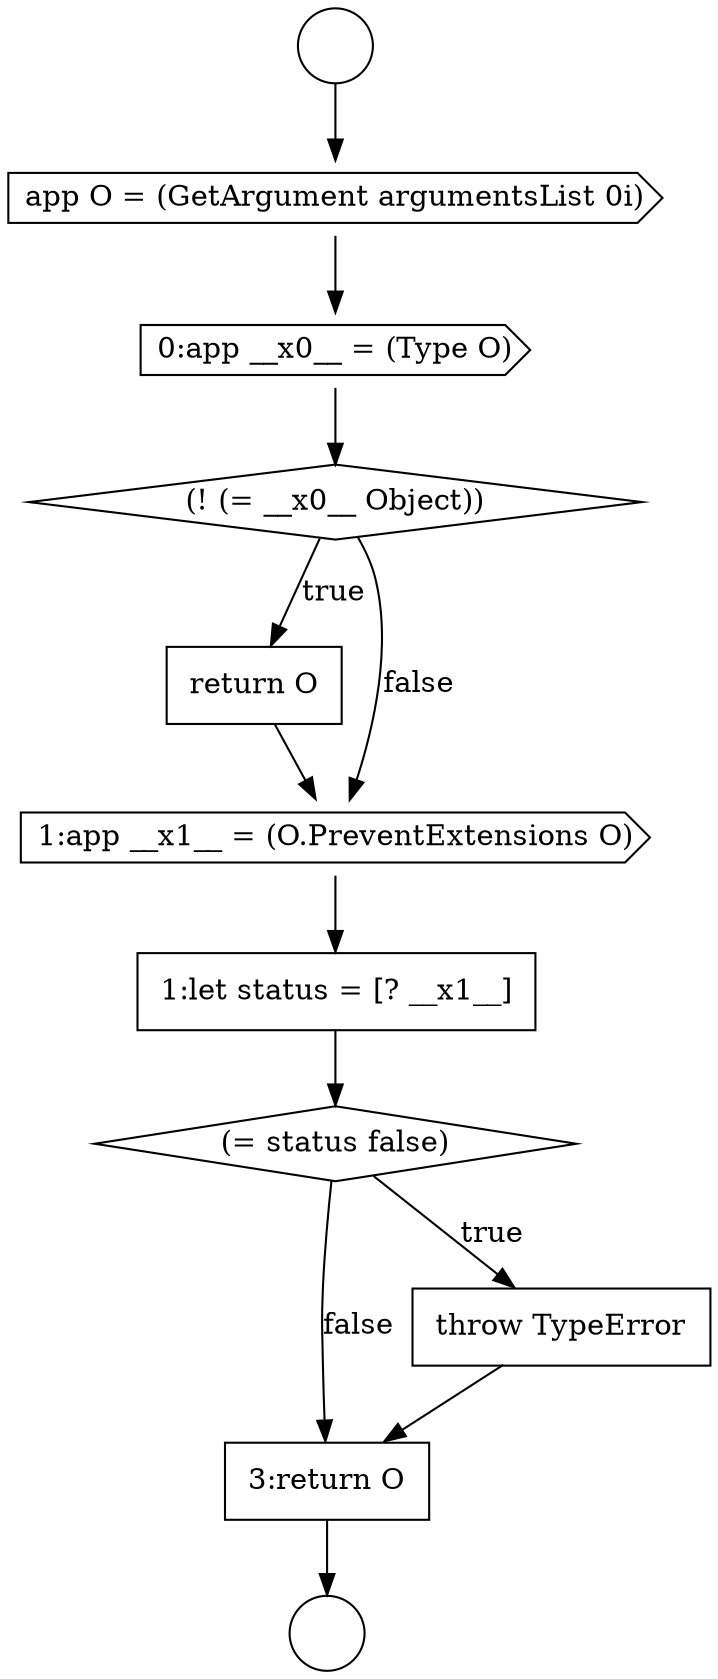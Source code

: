 digraph {
  node11458 [shape=none, margin=0, label=<<font color="black">
    <table border="0" cellborder="1" cellspacing="0" cellpadding="10">
      <tr><td align="left">1:let status = [? __x1__]</td></tr>
    </table>
  </font>> color="black" fillcolor="white" style=filled]
  node11453 [shape=cds, label=<<font color="black">app O = (GetArgument argumentsList 0i)</font>> color="black" fillcolor="white" style=filled]
  node11456 [shape=none, margin=0, label=<<font color="black">
    <table border="0" cellborder="1" cellspacing="0" cellpadding="10">
      <tr><td align="left">return O</td></tr>
    </table>
  </font>> color="black" fillcolor="white" style=filled]
  node11452 [shape=circle label=" " color="black" fillcolor="white" style=filled]
  node11459 [shape=diamond, label=<<font color="black">(= status false)</font>> color="black" fillcolor="white" style=filled]
  node11455 [shape=diamond, label=<<font color="black">(! (= __x0__ Object))</font>> color="black" fillcolor="white" style=filled]
  node11451 [shape=circle label=" " color="black" fillcolor="white" style=filled]
  node11454 [shape=cds, label=<<font color="black">0:app __x0__ = (Type O)</font>> color="black" fillcolor="white" style=filled]
  node11457 [shape=cds, label=<<font color="black">1:app __x1__ = (O.PreventExtensions O)</font>> color="black" fillcolor="white" style=filled]
  node11461 [shape=none, margin=0, label=<<font color="black">
    <table border="0" cellborder="1" cellspacing="0" cellpadding="10">
      <tr><td align="left">3:return O</td></tr>
    </table>
  </font>> color="black" fillcolor="white" style=filled]
  node11460 [shape=none, margin=0, label=<<font color="black">
    <table border="0" cellborder="1" cellspacing="0" cellpadding="10">
      <tr><td align="left">throw TypeError</td></tr>
    </table>
  </font>> color="black" fillcolor="white" style=filled]
  node11451 -> node11453 [ color="black"]
  node11453 -> node11454 [ color="black"]
  node11454 -> node11455 [ color="black"]
  node11457 -> node11458 [ color="black"]
  node11458 -> node11459 [ color="black"]
  node11455 -> node11456 [label=<<font color="black">true</font>> color="black"]
  node11455 -> node11457 [label=<<font color="black">false</font>> color="black"]
  node11459 -> node11460 [label=<<font color="black">true</font>> color="black"]
  node11459 -> node11461 [label=<<font color="black">false</font>> color="black"]
  node11456 -> node11457 [ color="black"]
  node11461 -> node11452 [ color="black"]
  node11460 -> node11461 [ color="black"]
}
